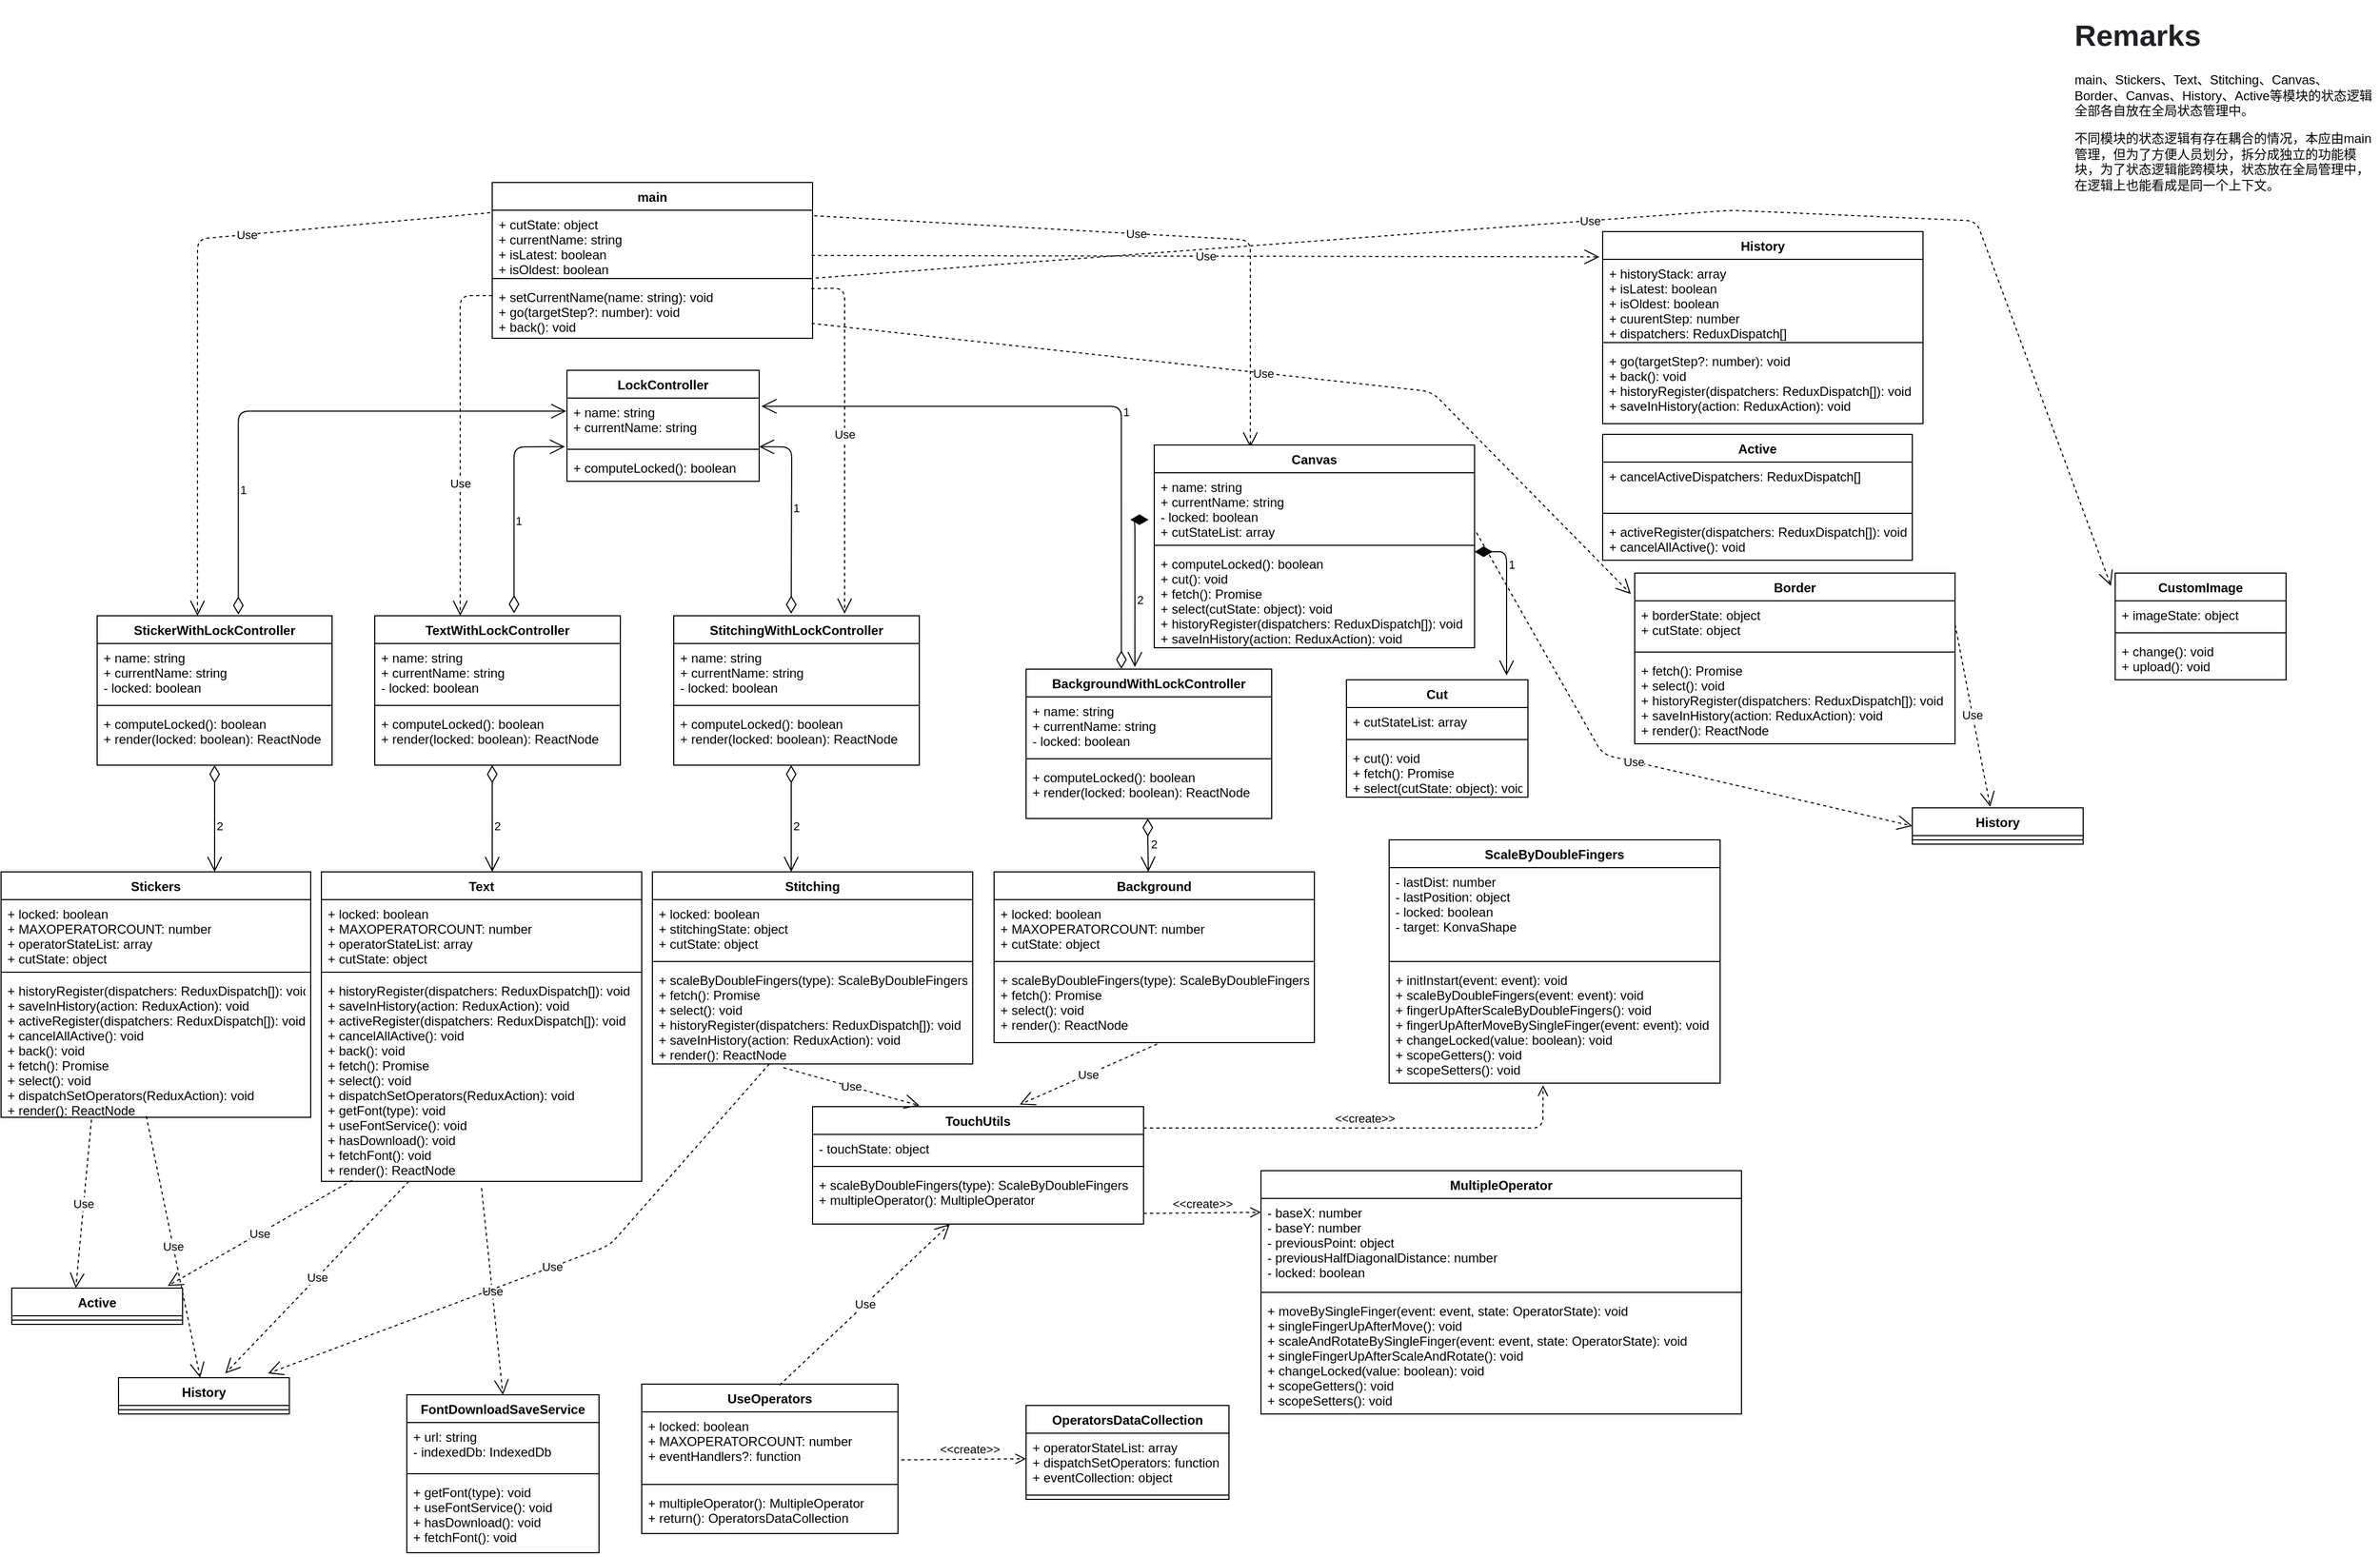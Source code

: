 <mxfile version="14.1.9" type="github">
  <diagram id="Kc0hXbTr7_shb67GCq1H" name="Page-1">
    <mxGraphModel dx="1351" dy="2440" grid="1" gridSize="10" guides="1" tooltips="1" connect="1" arrows="1" fold="1" page="1" pageScale="1" pageWidth="2336" pageHeight="1654" math="0" shadow="0">
      <root>
        <mxCell id="0" />
        <mxCell id="1" parent="0" />
        <mxCell id="XJynNoSZ5Bt4vOOcnk1o-1" value="main" style="swimlane;fontStyle=1;align=center;verticalAlign=top;childLayout=stackLayout;horizontal=1;startSize=26;horizontalStack=0;resizeParent=1;resizeParentMax=0;resizeLast=0;collapsible=1;marginBottom=0;" parent="1" vertex="1">
          <mxGeometry x="533" y="-1469" width="300" height="146" as="geometry" />
        </mxCell>
        <mxCell id="XJynNoSZ5Bt4vOOcnk1o-2" value="+ cutState: object&#xa;+ currentName: string&#xa;+ isLatest: boolean&#xa;+ isOldest: boolean" style="text;strokeColor=none;fillColor=none;align=left;verticalAlign=top;spacingLeft=4;spacingRight=4;overflow=hidden;rotatable=0;points=[[0,0.5],[1,0.5]];portConstraint=eastwest;" parent="XJynNoSZ5Bt4vOOcnk1o-1" vertex="1">
          <mxGeometry y="26" width="300" height="60" as="geometry" />
        </mxCell>
        <mxCell id="XJynNoSZ5Bt4vOOcnk1o-3" value="" style="line;strokeWidth=1;fillColor=none;align=left;verticalAlign=middle;spacingTop=-1;spacingLeft=3;spacingRight=3;rotatable=0;labelPosition=right;points=[];portConstraint=eastwest;" parent="XJynNoSZ5Bt4vOOcnk1o-1" vertex="1">
          <mxGeometry y="86" width="300" height="8" as="geometry" />
        </mxCell>
        <mxCell id="XJynNoSZ5Bt4vOOcnk1o-4" value="+ setCurrentName(name: string): void&#xa;+ go(targetStep?: number): void&#xa;+ back(): void" style="text;strokeColor=none;fillColor=none;align=left;verticalAlign=top;spacingLeft=4;spacingRight=4;overflow=hidden;rotatable=0;points=[[0,0.5],[1,0.5]];portConstraint=eastwest;" parent="XJynNoSZ5Bt4vOOcnk1o-1" vertex="1">
          <mxGeometry y="94" width="300" height="52" as="geometry" />
        </mxCell>
        <mxCell id="XJynNoSZ5Bt4vOOcnk1o-5" value="Use" style="endArrow=open;endSize=12;dashed=1;html=1;exitX=-0.006;exitY=0.038;exitDx=0;exitDy=0;exitPerimeter=0;entryX=0.427;entryY=0;entryDx=0;entryDy=0;entryPerimeter=0;" parent="1" source="XJynNoSZ5Bt4vOOcnk1o-2" target="XJynNoSZ5Bt4vOOcnk1o-6" edge="1">
          <mxGeometry x="-0.27" width="160" relative="1" as="geometry">
            <mxPoint x="623" y="-1027" as="sourcePoint" />
            <mxPoint x="283" y="-1065" as="targetPoint" />
            <Array as="points">
              <mxPoint x="257" y="-1416" />
            </Array>
            <mxPoint as="offset" />
          </mxGeometry>
        </mxCell>
        <mxCell id="XJynNoSZ5Bt4vOOcnk1o-6" value="StickerWithLockController" style="swimlane;fontStyle=1;align=center;verticalAlign=top;childLayout=stackLayout;horizontal=1;startSize=26;horizontalStack=0;resizeParent=1;resizeParentMax=0;resizeLast=0;collapsible=1;marginBottom=0;" parent="1" vertex="1">
          <mxGeometry x="163" y="-1063" width="220" height="140" as="geometry" />
        </mxCell>
        <mxCell id="XJynNoSZ5Bt4vOOcnk1o-7" value="+ name: string&#xa;+ currentName: string&#xa;- locked: boolean" style="text;strokeColor=none;fillColor=none;align=left;verticalAlign=top;spacingLeft=4;spacingRight=4;overflow=hidden;rotatable=0;points=[[0,0.5],[1,0.5]];portConstraint=eastwest;" parent="XJynNoSZ5Bt4vOOcnk1o-6" vertex="1">
          <mxGeometry y="26" width="220" height="54" as="geometry" />
        </mxCell>
        <mxCell id="XJynNoSZ5Bt4vOOcnk1o-8" value="" style="line;strokeWidth=1;fillColor=none;align=left;verticalAlign=middle;spacingTop=-1;spacingLeft=3;spacingRight=3;rotatable=0;labelPosition=right;points=[];portConstraint=eastwest;" parent="XJynNoSZ5Bt4vOOcnk1o-6" vertex="1">
          <mxGeometry y="80" width="220" height="8" as="geometry" />
        </mxCell>
        <mxCell id="XJynNoSZ5Bt4vOOcnk1o-9" value="+ computeLocked(): boolean&#xa;+ render(locked: boolean): ReactNode" style="text;strokeColor=none;fillColor=none;align=left;verticalAlign=top;spacingLeft=4;spacingRight=4;overflow=hidden;rotatable=0;points=[[0,0.5],[1,0.5]];portConstraint=eastwest;" parent="XJynNoSZ5Bt4vOOcnk1o-6" vertex="1">
          <mxGeometry y="88" width="220" height="52" as="geometry" />
        </mxCell>
        <mxCell id="XJynNoSZ5Bt4vOOcnk1o-10" value="LockController" style="swimlane;fontStyle=1;align=center;verticalAlign=top;childLayout=stackLayout;horizontal=1;startSize=26;horizontalStack=0;resizeParent=1;resizeParentMax=0;resizeLast=0;collapsible=1;marginBottom=0;" parent="1" vertex="1">
          <mxGeometry x="603" y="-1293" width="180" height="104" as="geometry" />
        </mxCell>
        <mxCell id="XJynNoSZ5Bt4vOOcnk1o-11" value="+ name: string&#xa;+ currentName: string" style="text;strokeColor=none;fillColor=none;align=left;verticalAlign=top;spacingLeft=4;spacingRight=4;overflow=hidden;rotatable=0;points=[[0,0.5],[1,0.5]];portConstraint=eastwest;" parent="XJynNoSZ5Bt4vOOcnk1o-10" vertex="1">
          <mxGeometry y="26" width="180" height="44" as="geometry" />
        </mxCell>
        <mxCell id="XJynNoSZ5Bt4vOOcnk1o-12" value="" style="line;strokeWidth=1;fillColor=none;align=left;verticalAlign=middle;spacingTop=-1;spacingLeft=3;spacingRight=3;rotatable=0;labelPosition=right;points=[];portConstraint=eastwest;" parent="XJynNoSZ5Bt4vOOcnk1o-10" vertex="1">
          <mxGeometry y="70" width="180" height="8" as="geometry" />
        </mxCell>
        <mxCell id="XJynNoSZ5Bt4vOOcnk1o-13" value="+ computeLocked(): boolean" style="text;strokeColor=none;fillColor=none;align=left;verticalAlign=top;spacingLeft=4;spacingRight=4;overflow=hidden;rotatable=0;points=[[0,0.5],[1,0.5]];portConstraint=eastwest;" parent="XJynNoSZ5Bt4vOOcnk1o-10" vertex="1">
          <mxGeometry y="78" width="180" height="26" as="geometry" />
        </mxCell>
        <mxCell id="XJynNoSZ5Bt4vOOcnk1o-14" value="TextWithLockController" style="swimlane;fontStyle=1;align=center;verticalAlign=top;childLayout=stackLayout;horizontal=1;startSize=26;horizontalStack=0;resizeParent=1;resizeParentMax=0;resizeLast=0;collapsible=1;marginBottom=0;" parent="1" vertex="1">
          <mxGeometry x="423" y="-1063" width="230" height="140" as="geometry" />
        </mxCell>
        <mxCell id="XJynNoSZ5Bt4vOOcnk1o-15" value="+ name: string&#xa;+ currentName: string&#xa;- locked: boolean" style="text;strokeColor=none;fillColor=none;align=left;verticalAlign=top;spacingLeft=4;spacingRight=4;overflow=hidden;rotatable=0;points=[[0,0.5],[1,0.5]];portConstraint=eastwest;" parent="XJynNoSZ5Bt4vOOcnk1o-14" vertex="1">
          <mxGeometry y="26" width="230" height="54" as="geometry" />
        </mxCell>
        <mxCell id="XJynNoSZ5Bt4vOOcnk1o-16" value="" style="line;strokeWidth=1;fillColor=none;align=left;verticalAlign=middle;spacingTop=-1;spacingLeft=3;spacingRight=3;rotatable=0;labelPosition=right;points=[];portConstraint=eastwest;" parent="XJynNoSZ5Bt4vOOcnk1o-14" vertex="1">
          <mxGeometry y="80" width="230" height="8" as="geometry" />
        </mxCell>
        <mxCell id="XJynNoSZ5Bt4vOOcnk1o-17" value="+ computeLocked(): boolean&#xa;+ render(locked: boolean): ReactNode" style="text;strokeColor=none;fillColor=none;align=left;verticalAlign=top;spacingLeft=4;spacingRight=4;overflow=hidden;rotatable=0;points=[[0,0.5],[1,0.5]];portConstraint=eastwest;" parent="XJynNoSZ5Bt4vOOcnk1o-14" vertex="1">
          <mxGeometry y="88" width="230" height="52" as="geometry" />
        </mxCell>
        <mxCell id="XJynNoSZ5Bt4vOOcnk1o-18" value="Use" style="endArrow=open;endSize=12;dashed=1;html=1;entryX=0.348;entryY=0;entryDx=0;entryDy=0;entryPerimeter=0;" parent="1" target="XJynNoSZ5Bt4vOOcnk1o-14" edge="1">
          <mxGeometry x="0.249" width="160" relative="1" as="geometry">
            <mxPoint x="533" y="-1363" as="sourcePoint" />
            <mxPoint x="703" y="-1173" as="targetPoint" />
            <Array as="points">
              <mxPoint x="503" y="-1363" />
            </Array>
            <mxPoint as="offset" />
          </mxGeometry>
        </mxCell>
        <mxCell id="XJynNoSZ5Bt4vOOcnk1o-19" value="StitchingWithLockController" style="swimlane;fontStyle=1;align=center;verticalAlign=top;childLayout=stackLayout;horizontal=1;startSize=26;horizontalStack=0;resizeParent=1;resizeParentMax=0;resizeLast=0;collapsible=1;marginBottom=0;" parent="1" vertex="1">
          <mxGeometry x="703" y="-1063" width="230" height="140" as="geometry" />
        </mxCell>
        <mxCell id="XJynNoSZ5Bt4vOOcnk1o-20" value="+ name: string&#xa;+ currentName: string&#xa;- locked: boolean" style="text;strokeColor=none;fillColor=none;align=left;verticalAlign=top;spacingLeft=4;spacingRight=4;overflow=hidden;rotatable=0;points=[[0,0.5],[1,0.5]];portConstraint=eastwest;" parent="XJynNoSZ5Bt4vOOcnk1o-19" vertex="1">
          <mxGeometry y="26" width="230" height="54" as="geometry" />
        </mxCell>
        <mxCell id="XJynNoSZ5Bt4vOOcnk1o-21" value="" style="line;strokeWidth=1;fillColor=none;align=left;verticalAlign=middle;spacingTop=-1;spacingLeft=3;spacingRight=3;rotatable=0;labelPosition=right;points=[];portConstraint=eastwest;" parent="XJynNoSZ5Bt4vOOcnk1o-19" vertex="1">
          <mxGeometry y="80" width="230" height="8" as="geometry" />
        </mxCell>
        <mxCell id="XJynNoSZ5Bt4vOOcnk1o-22" value="+ computeLocked(): boolean&#xa;+ render(locked: boolean): ReactNode" style="text;strokeColor=none;fillColor=none;align=left;verticalAlign=top;spacingLeft=4;spacingRight=4;overflow=hidden;rotatable=0;points=[[0,0.5],[1,0.5]];portConstraint=eastwest;" parent="XJynNoSZ5Bt4vOOcnk1o-19" vertex="1">
          <mxGeometry y="88" width="230" height="52" as="geometry" />
        </mxCell>
        <mxCell id="XJynNoSZ5Bt4vOOcnk1o-23" value="BackgroundWithLockController" style="swimlane;fontStyle=1;align=center;verticalAlign=top;childLayout=stackLayout;horizontal=1;startSize=26;horizontalStack=0;resizeParent=1;resizeParentMax=0;resizeLast=0;collapsible=1;marginBottom=0;" parent="1" vertex="1">
          <mxGeometry x="1033" y="-1013" width="230" height="140" as="geometry" />
        </mxCell>
        <mxCell id="XJynNoSZ5Bt4vOOcnk1o-24" value="+ name: string&#xa;+ currentName: string&#xa;- locked: boolean" style="text;strokeColor=none;fillColor=none;align=left;verticalAlign=top;spacingLeft=4;spacingRight=4;overflow=hidden;rotatable=0;points=[[0,0.5],[1,0.5]];portConstraint=eastwest;" parent="XJynNoSZ5Bt4vOOcnk1o-23" vertex="1">
          <mxGeometry y="26" width="230" height="54" as="geometry" />
        </mxCell>
        <mxCell id="XJynNoSZ5Bt4vOOcnk1o-25" value="" style="line;strokeWidth=1;fillColor=none;align=left;verticalAlign=middle;spacingTop=-1;spacingLeft=3;spacingRight=3;rotatable=0;labelPosition=right;points=[];portConstraint=eastwest;" parent="XJynNoSZ5Bt4vOOcnk1o-23" vertex="1">
          <mxGeometry y="80" width="230" height="8" as="geometry" />
        </mxCell>
        <mxCell id="XJynNoSZ5Bt4vOOcnk1o-26" value="+ computeLocked(): boolean&#xa;+ render(locked: boolean): ReactNode" style="text;strokeColor=none;fillColor=none;align=left;verticalAlign=top;spacingLeft=4;spacingRight=4;overflow=hidden;rotatable=0;points=[[0,0.5],[1,0.5]];portConstraint=eastwest;" parent="XJynNoSZ5Bt4vOOcnk1o-23" vertex="1">
          <mxGeometry y="88" width="230" height="52" as="geometry" />
        </mxCell>
        <mxCell id="XJynNoSZ5Bt4vOOcnk1o-27" value="Use" style="endArrow=open;endSize=12;dashed=1;html=1;exitX=0.996;exitY=0.105;exitDx=0;exitDy=0;exitPerimeter=0;" parent="1" source="XJynNoSZ5Bt4vOOcnk1o-4" edge="1">
          <mxGeometry width="160" relative="1" as="geometry">
            <mxPoint x="753" y="-1123" as="sourcePoint" />
            <mxPoint x="863" y="-1065" as="targetPoint" />
            <Array as="points">
              <mxPoint x="863" y="-1370" />
            </Array>
          </mxGeometry>
        </mxCell>
        <mxCell id="XJynNoSZ5Bt4vOOcnk1o-28" value="Use" style="endArrow=open;endSize=12;dashed=1;html=1;entryX=0.3;entryY=0.012;entryDx=0;entryDy=0;exitX=1.005;exitY=0.086;exitDx=0;exitDy=0;exitPerimeter=0;entryPerimeter=0;" parent="1" source="XJynNoSZ5Bt4vOOcnk1o-2" target="_DWbDDvkLuhioSHHErPw-2" edge="1">
          <mxGeometry width="160" relative="1" as="geometry">
            <mxPoint x="833" y="-1173" as="sourcePoint" />
            <mxPoint x="993" y="-1173" as="targetPoint" />
            <Array as="points">
              <mxPoint x="1243" y="-1415" />
            </Array>
          </mxGeometry>
        </mxCell>
        <mxCell id="XJynNoSZ5Bt4vOOcnk1o-29" value="Stickers" style="swimlane;fontStyle=1;align=center;verticalAlign=top;childLayout=stackLayout;horizontal=1;startSize=26;horizontalStack=0;resizeParent=1;resizeParentMax=0;resizeLast=0;collapsible=1;marginBottom=0;" parent="1" vertex="1">
          <mxGeometry x="73" y="-823" width="290" height="230" as="geometry" />
        </mxCell>
        <mxCell id="XJynNoSZ5Bt4vOOcnk1o-30" value="+ locked: boolean&#xa;+ MAXOPERATORCOUNT: number&#xa;+ operatorStateList: array&#xa;+ cutState: object" style="text;strokeColor=none;fillColor=none;align=left;verticalAlign=top;spacingLeft=4;spacingRight=4;overflow=hidden;rotatable=0;points=[[0,0.5],[1,0.5]];portConstraint=eastwest;" parent="XJynNoSZ5Bt4vOOcnk1o-29" vertex="1">
          <mxGeometry y="26" width="290" height="64" as="geometry" />
        </mxCell>
        <mxCell id="XJynNoSZ5Bt4vOOcnk1o-31" value="" style="line;strokeWidth=1;fillColor=none;align=left;verticalAlign=middle;spacingTop=-1;spacingLeft=3;spacingRight=3;rotatable=0;labelPosition=right;points=[];portConstraint=eastwest;" parent="XJynNoSZ5Bt4vOOcnk1o-29" vertex="1">
          <mxGeometry y="90" width="290" height="8" as="geometry" />
        </mxCell>
        <mxCell id="XJynNoSZ5Bt4vOOcnk1o-32" value="+ historyRegister(dispatchers: ReduxDispatch[]): void&#xa;+ saveInHistory(action: ReduxAction): void&#xa;+ activeRegister(dispatchers: ReduxDispatch[]): void&#xa;+ cancelAllActive(): void&#xa;+ back(): void&#xa;+ fetch(): Promise&#xa;+ select(): void&#xa;+ dispatchSetOperators(ReduxAction): void&#xa;+ render(): ReactNode" style="text;strokeColor=none;fillColor=none;align=left;verticalAlign=top;spacingLeft=4;spacingRight=4;overflow=hidden;rotatable=0;points=[[0,0.5],[1,0.5]];portConstraint=eastwest;" parent="XJynNoSZ5Bt4vOOcnk1o-29" vertex="1">
          <mxGeometry y="98" width="290" height="132" as="geometry" />
        </mxCell>
        <mxCell id="XJynNoSZ5Bt4vOOcnk1o-33" value="Text" style="swimlane;fontStyle=1;align=center;verticalAlign=top;childLayout=stackLayout;horizontal=1;startSize=26;horizontalStack=0;resizeParent=1;resizeParentMax=0;resizeLast=0;collapsible=1;marginBottom=0;" parent="1" vertex="1">
          <mxGeometry x="373" y="-823" width="300" height="290" as="geometry" />
        </mxCell>
        <mxCell id="XJynNoSZ5Bt4vOOcnk1o-34" value="+ locked: boolean&#xa;+ MAXOPERATORCOUNT: number&#xa;+ operatorStateList: array&#xa;+ cutState: object" style="text;strokeColor=none;fillColor=none;align=left;verticalAlign=top;spacingLeft=4;spacingRight=4;overflow=hidden;rotatable=0;points=[[0,0.5],[1,0.5]];portConstraint=eastwest;" parent="XJynNoSZ5Bt4vOOcnk1o-33" vertex="1">
          <mxGeometry y="26" width="300" height="64" as="geometry" />
        </mxCell>
        <mxCell id="XJynNoSZ5Bt4vOOcnk1o-35" value="" style="line;strokeWidth=1;fillColor=none;align=left;verticalAlign=middle;spacingTop=-1;spacingLeft=3;spacingRight=3;rotatable=0;labelPosition=right;points=[];portConstraint=eastwest;" parent="XJynNoSZ5Bt4vOOcnk1o-33" vertex="1">
          <mxGeometry y="90" width="300" height="8" as="geometry" />
        </mxCell>
        <mxCell id="XJynNoSZ5Bt4vOOcnk1o-36" value="+ historyRegister(dispatchers: ReduxDispatch[]): void&#xa;+ saveInHistory(action: ReduxAction): void&#xa;+ activeRegister(dispatchers: ReduxDispatch[]): void&#xa;+ cancelAllActive(): void&#xa;+ back(): void&#xa;+ fetch(): Promise&#xa;+ select(): void&#xa;+ dispatchSetOperators(ReduxAction): void&#xa;+ getFont(type): void&#xa;+ useFontService(): void&#xa;+ hasDownload(): void&#xa;+ fetchFont(): void&#xa;+ render(): ReactNode" style="text;strokeColor=none;fillColor=none;align=left;verticalAlign=top;spacingLeft=4;spacingRight=4;overflow=hidden;rotatable=0;points=[[0,0.5],[1,0.5]];portConstraint=eastwest;" parent="XJynNoSZ5Bt4vOOcnk1o-33" vertex="1">
          <mxGeometry y="98" width="300" height="192" as="geometry" />
        </mxCell>
        <mxCell id="XJynNoSZ5Bt4vOOcnk1o-37" value="Stitching" style="swimlane;fontStyle=1;align=center;verticalAlign=top;childLayout=stackLayout;horizontal=1;startSize=26;horizontalStack=0;resizeParent=1;resizeParentMax=0;resizeLast=0;collapsible=1;marginBottom=0;" parent="1" vertex="1">
          <mxGeometry x="683" y="-823" width="300" height="180" as="geometry" />
        </mxCell>
        <mxCell id="XJynNoSZ5Bt4vOOcnk1o-38" value="+ locked: boolean&#xa;+ stitchingState: object &#xa;+ cutState: object" style="text;strokeColor=none;fillColor=none;align=left;verticalAlign=top;spacingLeft=4;spacingRight=4;overflow=hidden;rotatable=0;points=[[0,0.5],[1,0.5]];portConstraint=eastwest;" parent="XJynNoSZ5Bt4vOOcnk1o-37" vertex="1">
          <mxGeometry y="26" width="300" height="54" as="geometry" />
        </mxCell>
        <mxCell id="XJynNoSZ5Bt4vOOcnk1o-39" value="" style="line;strokeWidth=1;fillColor=none;align=left;verticalAlign=middle;spacingTop=-1;spacingLeft=3;spacingRight=3;rotatable=0;labelPosition=right;points=[];portConstraint=eastwest;" parent="XJynNoSZ5Bt4vOOcnk1o-37" vertex="1">
          <mxGeometry y="80" width="300" height="8" as="geometry" />
        </mxCell>
        <mxCell id="XJynNoSZ5Bt4vOOcnk1o-40" value="+ scaleByDoubleFingers(type): ScaleByDoubleFingers&#xa;+ fetch(): Promise&#xa;+ select(): void&#xa;+ historyRegister(dispatchers: ReduxDispatch[]): void&#xa;+ saveInHistory(action: ReduxAction): void&#xa;+ render(): ReactNode" style="text;strokeColor=none;fillColor=none;align=left;verticalAlign=top;spacingLeft=4;spacingRight=4;overflow=hidden;rotatable=0;points=[[0,0.5],[1,0.5]];portConstraint=eastwest;" parent="XJynNoSZ5Bt4vOOcnk1o-37" vertex="1">
          <mxGeometry y="88" width="300" height="92" as="geometry" />
        </mxCell>
        <mxCell id="XJynNoSZ5Bt4vOOcnk1o-41" value="Background" style="swimlane;fontStyle=1;align=center;verticalAlign=top;childLayout=stackLayout;horizontal=1;startSize=26;horizontalStack=0;resizeParent=1;resizeParentMax=0;resizeLast=0;collapsible=1;marginBottom=0;" parent="1" vertex="1">
          <mxGeometry x="1003" y="-823" width="300" height="160" as="geometry" />
        </mxCell>
        <mxCell id="XJynNoSZ5Bt4vOOcnk1o-42" value="+ locked: boolean&#xa;+ MAXOPERATORCOUNT: number&#xa;+ cutState: object" style="text;strokeColor=none;fillColor=none;align=left;verticalAlign=top;spacingLeft=4;spacingRight=4;overflow=hidden;rotatable=0;points=[[0,0.5],[1,0.5]];portConstraint=eastwest;" parent="XJynNoSZ5Bt4vOOcnk1o-41" vertex="1">
          <mxGeometry y="26" width="300" height="54" as="geometry" />
        </mxCell>
        <mxCell id="XJynNoSZ5Bt4vOOcnk1o-43" value="" style="line;strokeWidth=1;fillColor=none;align=left;verticalAlign=middle;spacingTop=-1;spacingLeft=3;spacingRight=3;rotatable=0;labelPosition=right;points=[];portConstraint=eastwest;" parent="XJynNoSZ5Bt4vOOcnk1o-41" vertex="1">
          <mxGeometry y="80" width="300" height="8" as="geometry" />
        </mxCell>
        <mxCell id="XJynNoSZ5Bt4vOOcnk1o-44" value="+ scaleByDoubleFingers(type): ScaleByDoubleFingers&#xa;+ fetch(): Promise&#xa;+ select(): void&#xa;+ render(): ReactNode" style="text;strokeColor=none;fillColor=none;align=left;verticalAlign=top;spacingLeft=4;spacingRight=4;overflow=hidden;rotatable=0;points=[[0,0.5],[1,0.5]];portConstraint=eastwest;" parent="XJynNoSZ5Bt4vOOcnk1o-41" vertex="1">
          <mxGeometry y="88" width="300" height="72" as="geometry" />
        </mxCell>
        <mxCell id="XJynNoSZ5Bt4vOOcnk1o-45" value="UseOperators" style="swimlane;fontStyle=1;align=center;verticalAlign=top;childLayout=stackLayout;horizontal=1;startSize=26;horizontalStack=0;resizeParent=1;resizeParentMax=0;resizeLast=0;collapsible=1;marginBottom=0;fontColor=#000000;html=0;" parent="1" vertex="1">
          <mxGeometry x="673" y="-343" width="240" height="140" as="geometry" />
        </mxCell>
        <mxCell id="XJynNoSZ5Bt4vOOcnk1o-46" value="+ locked: boolean&#xa;+ MAXOPERATORCOUNT: number&#xa;+ eventHandlers?: function" style="text;strokeColor=none;fillColor=none;align=left;verticalAlign=top;spacingLeft=4;spacingRight=4;overflow=hidden;rotatable=0;points=[[0,0.5],[1,0.5]];portConstraint=eastwest;" parent="XJynNoSZ5Bt4vOOcnk1o-45" vertex="1">
          <mxGeometry y="26" width="240" height="64" as="geometry" />
        </mxCell>
        <mxCell id="XJynNoSZ5Bt4vOOcnk1o-47" value="" style="line;strokeWidth=1;fillColor=none;align=left;verticalAlign=middle;spacingTop=-1;spacingLeft=3;spacingRight=3;rotatable=0;labelPosition=right;points=[];portConstraint=eastwest;" parent="XJynNoSZ5Bt4vOOcnk1o-45" vertex="1">
          <mxGeometry y="90" width="240" height="8" as="geometry" />
        </mxCell>
        <mxCell id="XJynNoSZ5Bt4vOOcnk1o-48" value="+ multipleOperator(): MultipleOperator&#xa;+ return(): OperatorsDataCollection" style="text;strokeColor=none;fillColor=none;align=left;verticalAlign=top;spacingLeft=4;spacingRight=4;overflow=hidden;rotatable=0;points=[[0,0.5],[1,0.5]];portConstraint=eastwest;" parent="XJynNoSZ5Bt4vOOcnk1o-45" vertex="1">
          <mxGeometry y="98" width="240" height="42" as="geometry" />
        </mxCell>
        <mxCell id="XJynNoSZ5Bt4vOOcnk1o-49" value="1" style="endArrow=open;html=1;endSize=12;startArrow=diamondThin;startSize=14;startFill=0;edgeStyle=orthogonalEdgeStyle;align=left;verticalAlign=bottom;fontColor=#000000;entryX=-0.004;entryY=0.279;entryDx=0;entryDy=0;entryPerimeter=0;exitX=0.601;exitY=-0.008;exitDx=0;exitDy=0;exitPerimeter=0;" parent="1" source="XJynNoSZ5Bt4vOOcnk1o-6" target="XJynNoSZ5Bt4vOOcnk1o-11" edge="1">
          <mxGeometry x="-0.566" relative="1" as="geometry">
            <mxPoint x="323" y="-1073" as="sourcePoint" />
            <mxPoint x="723" y="-1013" as="targetPoint" />
            <Array as="points">
              <mxPoint x="295" y="-1255" />
            </Array>
            <mxPoint as="offset" />
          </mxGeometry>
        </mxCell>
        <mxCell id="XJynNoSZ5Bt4vOOcnk1o-50" value="2" style="endArrow=open;html=1;endSize=12;startArrow=diamondThin;startSize=14;startFill=0;edgeStyle=orthogonalEdgeStyle;align=left;verticalAlign=bottom;fontColor=#000000;exitX=0.5;exitY=1;exitDx=0;exitDy=0;exitPerimeter=0;" parent="1" source="XJynNoSZ5Bt4vOOcnk1o-9" edge="1">
          <mxGeometry x="0.322" relative="1" as="geometry">
            <mxPoint x="273" y="-913" as="sourcePoint" />
            <mxPoint x="273" y="-823" as="targetPoint" />
            <Array as="points" />
            <mxPoint as="offset" />
          </mxGeometry>
        </mxCell>
        <mxCell id="XJynNoSZ5Bt4vOOcnk1o-51" value="2" style="endArrow=open;html=1;endSize=12;startArrow=diamondThin;startSize=14;startFill=0;edgeStyle=orthogonalEdgeStyle;align=left;verticalAlign=bottom;fontColor=#000000;exitX=0.5;exitY=1;exitDx=0;exitDy=0;exitPerimeter=0;" parent="1" edge="1">
          <mxGeometry x="0.322" relative="1" as="geometry">
            <mxPoint x="533" y="-923" as="sourcePoint" />
            <mxPoint x="533.0" y="-823" as="targetPoint" />
            <Array as="points" />
            <mxPoint as="offset" />
          </mxGeometry>
        </mxCell>
        <mxCell id="XJynNoSZ5Bt4vOOcnk1o-52" value="2" style="endArrow=open;html=1;endSize=12;startArrow=diamondThin;startSize=14;startFill=0;edgeStyle=orthogonalEdgeStyle;align=left;verticalAlign=bottom;fontColor=#000000;exitX=0.5;exitY=1;exitDx=0;exitDy=0;exitPerimeter=0;" parent="1" edge="1">
          <mxGeometry x="0.322" relative="1" as="geometry">
            <mxPoint x="813" y="-923" as="sourcePoint" />
            <mxPoint x="813.0" y="-823" as="targetPoint" />
            <Array as="points" />
            <mxPoint as="offset" />
          </mxGeometry>
        </mxCell>
        <mxCell id="XJynNoSZ5Bt4vOOcnk1o-53" value="2" style="endArrow=open;html=1;endSize=12;startArrow=diamondThin;startSize=14;startFill=0;edgeStyle=orthogonalEdgeStyle;align=left;verticalAlign=bottom;fontColor=#000000;" parent="1" edge="1">
          <mxGeometry x="0.322" relative="1" as="geometry">
            <mxPoint x="1147" y="-873" as="sourcePoint" />
            <mxPoint x="1147.5" y="-823" as="targetPoint" />
            <Array as="points">
              <mxPoint x="1147" y="-853" />
              <mxPoint x="1147" y="-853" />
            </Array>
            <mxPoint as="offset" />
          </mxGeometry>
        </mxCell>
        <mxCell id="XJynNoSZ5Bt4vOOcnk1o-54" value="1" style="endArrow=open;html=1;endSize=12;startArrow=diamondThin;startSize=14;startFill=0;edgeStyle=orthogonalEdgeStyle;align=left;verticalAlign=bottom;fontColor=#000000;entryX=-0.011;entryY=1.038;entryDx=0;entryDy=0;entryPerimeter=0;exitX=0.567;exitY=-0.017;exitDx=0;exitDy=0;exitPerimeter=0;" parent="1" source="XJynNoSZ5Bt4vOOcnk1o-14" target="XJynNoSZ5Bt4vOOcnk1o-11" edge="1">
          <mxGeometry x="-0.237" relative="1" as="geometry">
            <mxPoint x="443" y="-1143" as="sourcePoint" />
            <mxPoint x="603" y="-1143" as="targetPoint" />
            <mxPoint as="offset" />
          </mxGeometry>
        </mxCell>
        <mxCell id="XJynNoSZ5Bt4vOOcnk1o-55" value="1" style="endArrow=open;html=1;endSize=12;startArrow=diamondThin;startSize=14;startFill=0;edgeStyle=orthogonalEdgeStyle;align=left;verticalAlign=bottom;fontColor=#000000;entryX=1;entryY=1.038;entryDx=0;entryDy=0;entryPerimeter=0;" parent="1" target="XJynNoSZ5Bt4vOOcnk1o-11" edge="1">
          <mxGeometry x="-0.039" relative="1" as="geometry">
            <mxPoint x="813" y="-1065" as="sourcePoint" />
            <mxPoint x="793" y="-1213" as="targetPoint" />
            <mxPoint as="offset" />
          </mxGeometry>
        </mxCell>
        <mxCell id="XJynNoSZ5Bt4vOOcnk1o-56" value="1" style="endArrow=open;html=1;endSize=12;startArrow=diamondThin;startSize=14;startFill=0;edgeStyle=orthogonalEdgeStyle;align=left;verticalAlign=bottom;fontColor=#000000;exitX=0.388;exitY=-0.003;exitDx=0;exitDy=0;exitPerimeter=0;entryX=1.012;entryY=0.176;entryDx=0;entryDy=0;entryPerimeter=0;" parent="1" source="XJynNoSZ5Bt4vOOcnk1o-23" target="XJynNoSZ5Bt4vOOcnk1o-11" edge="1">
          <mxGeometry x="-0.205" relative="1" as="geometry">
            <mxPoint x="813" y="-1163" as="sourcePoint" />
            <mxPoint x="973" y="-1163" as="targetPoint" />
            <mxPoint as="offset" />
          </mxGeometry>
        </mxCell>
        <mxCell id="XJynNoSZ5Bt4vOOcnk1o-57" value="&amp;lt;&amp;lt;create&amp;gt;&amp;gt;" style="html=1;verticalAlign=bottom;endArrow=open;dashed=1;endSize=8;fontColor=#000000;exitX=1.013;exitY=0.703;exitDx=0;exitDy=0;exitPerimeter=0;" parent="1" source="XJynNoSZ5Bt4vOOcnk1o-46" edge="1">
          <mxGeometry x="0.091" relative="1" as="geometry">
            <mxPoint x="923" y="-273.5" as="sourcePoint" />
            <mxPoint x="1033" y="-273" as="targetPoint" />
            <mxPoint as="offset" />
          </mxGeometry>
        </mxCell>
        <mxCell id="XJynNoSZ5Bt4vOOcnk1o-58" value="OperatorsDataCollection" style="swimlane;fontStyle=1;align=center;verticalAlign=top;childLayout=stackLayout;horizontal=1;startSize=26;horizontalStack=0;resizeParent=1;resizeParentMax=0;resizeLast=0;collapsible=1;marginBottom=0;fontColor=#000000;html=0;" parent="1" vertex="1">
          <mxGeometry x="1033" y="-323" width="190" height="88" as="geometry" />
        </mxCell>
        <mxCell id="XJynNoSZ5Bt4vOOcnk1o-59" value="+ operatorStateList: array&#xa;+ dispatchSetOperators: function&#xa;+ eventCollection: object" style="text;strokeColor=none;fillColor=none;align=left;verticalAlign=top;spacingLeft=4;spacingRight=4;overflow=hidden;rotatable=0;points=[[0,0.5],[1,0.5]];portConstraint=eastwest;" parent="XJynNoSZ5Bt4vOOcnk1o-58" vertex="1">
          <mxGeometry y="26" width="190" height="54" as="geometry" />
        </mxCell>
        <mxCell id="XJynNoSZ5Bt4vOOcnk1o-60" value="" style="line;strokeWidth=1;fillColor=none;align=left;verticalAlign=middle;spacingTop=-1;spacingLeft=3;spacingRight=3;rotatable=0;labelPosition=right;points=[];portConstraint=eastwest;" parent="XJynNoSZ5Bt4vOOcnk1o-58" vertex="1">
          <mxGeometry y="80" width="190" height="8" as="geometry" />
        </mxCell>
        <mxCell id="XJynNoSZ5Bt4vOOcnk1o-63" value="TouchUtils" style="swimlane;fontStyle=1;align=center;verticalAlign=top;childLayout=stackLayout;horizontal=1;startSize=26;horizontalStack=0;resizeParent=1;resizeParentMax=0;resizeLast=0;collapsible=1;marginBottom=0;fontColor=#000000;html=0;" parent="1" vertex="1">
          <mxGeometry x="833" y="-603" width="310" height="110" as="geometry" />
        </mxCell>
        <mxCell id="XJynNoSZ5Bt4vOOcnk1o-64" value="- touchState: object" style="text;strokeColor=none;fillColor=none;align=left;verticalAlign=top;spacingLeft=4;spacingRight=4;overflow=hidden;rotatable=0;points=[[0,0.5],[1,0.5]];portConstraint=eastwest;" parent="XJynNoSZ5Bt4vOOcnk1o-63" vertex="1">
          <mxGeometry y="26" width="310" height="26" as="geometry" />
        </mxCell>
        <mxCell id="XJynNoSZ5Bt4vOOcnk1o-65" value="" style="line;strokeWidth=1;fillColor=none;align=left;verticalAlign=middle;spacingTop=-1;spacingLeft=3;spacingRight=3;rotatable=0;labelPosition=right;points=[];portConstraint=eastwest;" parent="XJynNoSZ5Bt4vOOcnk1o-63" vertex="1">
          <mxGeometry y="52" width="310" height="8" as="geometry" />
        </mxCell>
        <mxCell id="XJynNoSZ5Bt4vOOcnk1o-66" value="+ scaleByDoubleFingers(type): ScaleByDoubleFingers&#xa;+ multipleOperator(): MultipleOperator" style="text;strokeColor=none;fillColor=none;align=left;verticalAlign=top;spacingLeft=4;spacingRight=4;overflow=hidden;rotatable=0;points=[[0,0.5],[1,0.5]];portConstraint=eastwest;labelBorderColor=none;" parent="XJynNoSZ5Bt4vOOcnk1o-63" vertex="1">
          <mxGeometry y="60" width="310" height="50" as="geometry" />
        </mxCell>
        <mxCell id="XJynNoSZ5Bt4vOOcnk1o-67" value="&amp;lt;&amp;lt;create&amp;gt;&amp;gt;" style="html=1;verticalAlign=bottom;endArrow=open;dashed=1;endSize=8;fontColor=#000000;entryX=0.465;entryY=1.018;entryDx=0;entryDy=0;entryPerimeter=0;" parent="1" target="XJynNoSZ5Bt4vOOcnk1o-72" edge="1">
          <mxGeometry relative="1" as="geometry">
            <mxPoint x="1143" y="-583" as="sourcePoint" />
            <mxPoint x="1243" y="-583" as="targetPoint" />
            <Array as="points">
              <mxPoint x="1517" y="-583" />
            </Array>
            <mxPoint as="offset" />
          </mxGeometry>
        </mxCell>
        <mxCell id="XJynNoSZ5Bt4vOOcnk1o-68" value="&amp;lt;&amp;lt;create&amp;gt;&amp;gt;" style="html=1;verticalAlign=bottom;endArrow=open;dashed=1;endSize=8;fontColor=#000000;entryX=0;entryY=0.155;entryDx=0;entryDy=0;entryPerimeter=0;" parent="1" target="XJynNoSZ5Bt4vOOcnk1o-74" edge="1">
          <mxGeometry relative="1" as="geometry">
            <mxPoint x="1143" y="-503" as="sourcePoint" />
            <mxPoint x="1243" y="-503" as="targetPoint" />
            <mxPoint as="offset" />
          </mxGeometry>
        </mxCell>
        <mxCell id="XJynNoSZ5Bt4vOOcnk1o-69" value="ScaleByDoubleFingers" style="swimlane;fontStyle=1;align=center;verticalAlign=top;childLayout=stackLayout;horizontal=1;startSize=26;horizontalStack=0;resizeParent=1;resizeParentMax=0;resizeLast=0;collapsible=1;marginBottom=0;fontColor=#000000;html=0;" parent="1" vertex="1">
          <mxGeometry x="1373" y="-853" width="310" height="228" as="geometry" />
        </mxCell>
        <mxCell id="XJynNoSZ5Bt4vOOcnk1o-70" value="- lastDist: number&#xa;- lastPosition: object&#xa;- locked: boolean&#xa;- target: KonvaShape" style="text;strokeColor=none;fillColor=none;align=left;verticalAlign=top;spacingLeft=4;spacingRight=4;overflow=hidden;rotatable=0;points=[[0,0.5],[1,0.5]];portConstraint=eastwest;" parent="XJynNoSZ5Bt4vOOcnk1o-69" vertex="1">
          <mxGeometry y="26" width="310" height="84" as="geometry" />
        </mxCell>
        <mxCell id="XJynNoSZ5Bt4vOOcnk1o-71" value="" style="line;strokeWidth=1;fillColor=none;align=left;verticalAlign=middle;spacingTop=-1;spacingLeft=3;spacingRight=3;rotatable=0;labelPosition=right;points=[];portConstraint=eastwest;" parent="XJynNoSZ5Bt4vOOcnk1o-69" vertex="1">
          <mxGeometry y="110" width="310" height="8" as="geometry" />
        </mxCell>
        <mxCell id="XJynNoSZ5Bt4vOOcnk1o-72" value="+ initInstart(event: event): void&#xa;+ scaleByDoubleFingers(event: event): void&#xa;+ fingerUpAfterScaleByDoubleFingers(): void&#xa;+ fingerUpAfterMoveBySingleFinger(event: event): void&#xa;+ changeLocked(value: boolean): void&#xa;+ scopeGetters(): void&#xa;+ scopeSetters(): void" style="text;strokeColor=none;fillColor=none;align=left;verticalAlign=top;spacingLeft=4;spacingRight=4;overflow=hidden;rotatable=0;points=[[0,0.5],[1,0.5]];portConstraint=eastwest;" parent="XJynNoSZ5Bt4vOOcnk1o-69" vertex="1">
          <mxGeometry y="118" width="310" height="110" as="geometry" />
        </mxCell>
        <mxCell id="XJynNoSZ5Bt4vOOcnk1o-73" value="MultipleOperator" style="swimlane;fontStyle=1;align=center;verticalAlign=top;childLayout=stackLayout;horizontal=1;startSize=26;horizontalStack=0;resizeParent=1;resizeParentMax=0;resizeLast=0;collapsible=1;marginBottom=0;fontColor=#000000;html=0;" parent="1" vertex="1">
          <mxGeometry x="1253" y="-543" width="450" height="228" as="geometry" />
        </mxCell>
        <mxCell id="XJynNoSZ5Bt4vOOcnk1o-74" value="- baseX: number&#xa;- baseY: number&#xa;- previousPoint: object&#xa;- previousHalfDiagonalDistance: number&#xa;- locked: boolean" style="text;strokeColor=none;fillColor=none;align=left;verticalAlign=top;spacingLeft=4;spacingRight=4;overflow=hidden;rotatable=0;points=[[0,0.5],[1,0.5]];portConstraint=eastwest;" parent="XJynNoSZ5Bt4vOOcnk1o-73" vertex="1">
          <mxGeometry y="26" width="450" height="84" as="geometry" />
        </mxCell>
        <mxCell id="XJynNoSZ5Bt4vOOcnk1o-75" value="" style="line;strokeWidth=1;fillColor=none;align=left;verticalAlign=middle;spacingTop=-1;spacingLeft=3;spacingRight=3;rotatable=0;labelPosition=right;points=[];portConstraint=eastwest;" parent="XJynNoSZ5Bt4vOOcnk1o-73" vertex="1">
          <mxGeometry y="110" width="450" height="8" as="geometry" />
        </mxCell>
        <mxCell id="XJynNoSZ5Bt4vOOcnk1o-76" value="+ moveBySingleFinger(event: event, state: OperatorState): void&#xa;+ singleFingerUpAfterMove(): void&#xa;+ scaleAndRotateBySingleFinger(event: event, state: OperatorState): void&#xa;+ singleFingerUpAfterScaleAndRotate(): void&#xa;+ changeLocked(value: boolean): void&#xa;+ scopeGetters(): void&#xa;+ scopeSetters(): void&#xa;" style="text;strokeColor=none;fillColor=none;align=left;verticalAlign=top;spacingLeft=4;spacingRight=4;overflow=hidden;rotatable=0;points=[[0,0.5],[1,0.5]];portConstraint=eastwest;" parent="XJynNoSZ5Bt4vOOcnk1o-73" vertex="1">
          <mxGeometry y="118" width="450" height="110" as="geometry" />
        </mxCell>
        <mxCell id="XJynNoSZ5Bt4vOOcnk1o-77" value="Use" style="endArrow=open;endSize=12;dashed=1;html=1;fontColor=#000000;exitX=0.538;exitY=0.007;exitDx=0;exitDy=0;exitPerimeter=0;" parent="1" source="XJynNoSZ5Bt4vOOcnk1o-45" target="XJynNoSZ5Bt4vOOcnk1o-66" edge="1">
          <mxGeometry width="160" relative="1" as="geometry">
            <mxPoint x="593" y="-633" as="sourcePoint" />
            <mxPoint x="753" y="-633" as="targetPoint" />
          </mxGeometry>
        </mxCell>
        <mxCell id="XJynNoSZ5Bt4vOOcnk1o-78" value="Use" style="endArrow=open;endSize=12;dashed=1;html=1;fontColor=#000000;entryX=0.323;entryY=-0.009;entryDx=0;entryDy=0;entryPerimeter=0;exitX=0.409;exitY=1.038;exitDx=0;exitDy=0;exitPerimeter=0;" parent="1" source="XJynNoSZ5Bt4vOOcnk1o-40" target="XJynNoSZ5Bt4vOOcnk1o-63" edge="1">
          <mxGeometry width="160" relative="1" as="geometry">
            <mxPoint x="693" y="-663" as="sourcePoint" />
            <mxPoint x="853" y="-663" as="targetPoint" />
          </mxGeometry>
        </mxCell>
        <mxCell id="XJynNoSZ5Bt4vOOcnk1o-79" value="Use" style="endArrow=open;endSize=12;dashed=1;html=1;fontColor=#000000;entryX=0.626;entryY=-0.018;entryDx=0;entryDy=0;entryPerimeter=0;exitX=0.509;exitY=1.019;exitDx=0;exitDy=0;exitPerimeter=0;" parent="1" source="XJynNoSZ5Bt4vOOcnk1o-44" target="XJynNoSZ5Bt4vOOcnk1o-63" edge="1">
          <mxGeometry width="160" relative="1" as="geometry">
            <mxPoint x="693" y="-663" as="sourcePoint" />
            <mxPoint x="853" y="-663" as="targetPoint" />
          </mxGeometry>
        </mxCell>
        <mxCell id="XJynNoSZ5Bt4vOOcnk1o-80" value="History" style="swimlane;fontStyle=1;align=center;verticalAlign=top;childLayout=stackLayout;horizontal=1;startSize=26;horizontalStack=0;resizeParent=1;resizeParentMax=0;resizeLast=0;collapsible=1;marginBottom=0;fontColor=#000000;html=0;" parent="1" vertex="1">
          <mxGeometry x="1573" y="-1423" width="300" height="180" as="geometry" />
        </mxCell>
        <mxCell id="XJynNoSZ5Bt4vOOcnk1o-81" value="+ historyStack: array&#xa;+ isLatest: boolean&#xa;+ isOldest: boolean&#xa;+ cuurentStep: number&#xa;+ dispatchers: ReduxDispatch[]" style="text;strokeColor=none;fillColor=none;align=left;verticalAlign=top;spacingLeft=4;spacingRight=4;overflow=hidden;rotatable=0;points=[[0,0.5],[1,0.5]];portConstraint=eastwest;" parent="XJynNoSZ5Bt4vOOcnk1o-80" vertex="1">
          <mxGeometry y="26" width="300" height="74" as="geometry" />
        </mxCell>
        <mxCell id="XJynNoSZ5Bt4vOOcnk1o-82" value="" style="line;strokeWidth=1;fillColor=none;align=left;verticalAlign=middle;spacingTop=-1;spacingLeft=3;spacingRight=3;rotatable=0;labelPosition=right;points=[];portConstraint=eastwest;" parent="XJynNoSZ5Bt4vOOcnk1o-80" vertex="1">
          <mxGeometry y="100" width="300" height="8" as="geometry" />
        </mxCell>
        <mxCell id="XJynNoSZ5Bt4vOOcnk1o-83" value="+ go(targetStep?: number): void&#xa;+ back(): void&#xa;+ historyRegister(dispatchers: ReduxDispatch[]): void&#xa;+ saveInHistory(action: ReduxAction): void" style="text;strokeColor=none;fillColor=none;align=left;verticalAlign=top;spacingLeft=4;spacingRight=4;overflow=hidden;rotatable=0;points=[[0,0.5],[1,0.5]];portConstraint=eastwest;" parent="XJynNoSZ5Bt4vOOcnk1o-80" vertex="1">
          <mxGeometry y="108" width="300" height="72" as="geometry" />
        </mxCell>
        <mxCell id="XJynNoSZ5Bt4vOOcnk1o-84" value="Use" style="endArrow=open;endSize=12;dashed=1;html=1;fontColor=#000000;exitX=0.997;exitY=0.706;exitDx=0;exitDy=0;exitPerimeter=0;entryX=-0.01;entryY=-0.031;entryDx=0;entryDy=0;entryPerimeter=0;" parent="1" source="XJynNoSZ5Bt4vOOcnk1o-2" target="XJynNoSZ5Bt4vOOcnk1o-81" edge="1">
          <mxGeometry width="160" relative="1" as="geometry">
            <mxPoint x="1023" y="-1233" as="sourcePoint" />
            <mxPoint x="1412" y="-1396" as="targetPoint" />
            <Array as="points" />
          </mxGeometry>
        </mxCell>
        <mxCell id="XJynNoSZ5Bt4vOOcnk1o-85" value="Cut" style="swimlane;fontStyle=1;align=center;verticalAlign=top;childLayout=stackLayout;horizontal=1;startSize=26;horizontalStack=0;resizeParent=1;resizeParentMax=0;resizeLast=0;collapsible=1;marginBottom=0;fontColor=#000000;html=0;" parent="1" vertex="1">
          <mxGeometry x="1333" y="-1003" width="170" height="110" as="geometry" />
        </mxCell>
        <mxCell id="XJynNoSZ5Bt4vOOcnk1o-86" value="+ cutStateList: array" style="text;strokeColor=none;fillColor=none;align=left;verticalAlign=top;spacingLeft=4;spacingRight=4;overflow=hidden;rotatable=0;points=[[0,0.5],[1,0.5]];portConstraint=eastwest;" parent="XJynNoSZ5Bt4vOOcnk1o-85" vertex="1">
          <mxGeometry y="26" width="170" height="26" as="geometry" />
        </mxCell>
        <mxCell id="XJynNoSZ5Bt4vOOcnk1o-87" value="" style="line;strokeWidth=1;fillColor=none;align=left;verticalAlign=middle;spacingTop=-1;spacingLeft=3;spacingRight=3;rotatable=0;labelPosition=right;points=[];portConstraint=eastwest;" parent="XJynNoSZ5Bt4vOOcnk1o-85" vertex="1">
          <mxGeometry y="52" width="170" height="8" as="geometry" />
        </mxCell>
        <mxCell id="XJynNoSZ5Bt4vOOcnk1o-88" value="+ cut(): void&#xa;+ fetch(): Promise&#xa;+ select(cutState: object): void" style="text;strokeColor=none;fillColor=none;align=left;verticalAlign=top;spacingLeft=4;spacingRight=4;overflow=hidden;rotatable=0;points=[[0,0.5],[1,0.5]];portConstraint=eastwest;" parent="XJynNoSZ5Bt4vOOcnk1o-85" vertex="1">
          <mxGeometry y="60" width="170" height="50" as="geometry" />
        </mxCell>
        <mxCell id="XJynNoSZ5Bt4vOOcnk1o-90" value="Active" style="swimlane;fontStyle=1;align=center;verticalAlign=top;childLayout=stackLayout;horizontal=1;startSize=26;horizontalStack=0;resizeParent=1;resizeParentMax=0;resizeLast=0;collapsible=1;marginBottom=0;fontColor=#000000;html=0;" parent="1" vertex="1">
          <mxGeometry x="1573" y="-1233" width="290" height="118" as="geometry" />
        </mxCell>
        <mxCell id="XJynNoSZ5Bt4vOOcnk1o-91" value="+ cancelActiveDispatchers: ReduxDispatch[]" style="text;strokeColor=none;fillColor=none;align=left;verticalAlign=top;spacingLeft=4;spacingRight=4;overflow=hidden;rotatable=0;points=[[0,0.5],[1,0.5]];portConstraint=eastwest;" parent="XJynNoSZ5Bt4vOOcnk1o-90" vertex="1">
          <mxGeometry y="26" width="290" height="44" as="geometry" />
        </mxCell>
        <mxCell id="XJynNoSZ5Bt4vOOcnk1o-92" value="" style="line;strokeWidth=1;fillColor=none;align=left;verticalAlign=middle;spacingTop=-1;spacingLeft=3;spacingRight=3;rotatable=0;labelPosition=right;points=[];portConstraint=eastwest;" parent="XJynNoSZ5Bt4vOOcnk1o-90" vertex="1">
          <mxGeometry y="70" width="290" height="8" as="geometry" />
        </mxCell>
        <mxCell id="XJynNoSZ5Bt4vOOcnk1o-93" value="+ activeRegister(dispatchers: ReduxDispatch[]): void&#xa;+ cancelAllActive(): void" style="text;strokeColor=none;fillColor=none;align=left;verticalAlign=top;spacingLeft=4;spacingRight=4;overflow=hidden;rotatable=0;points=[[0,0.5],[1,0.5]];portConstraint=eastwest;" parent="XJynNoSZ5Bt4vOOcnk1o-90" vertex="1">
          <mxGeometry y="78" width="290" height="40" as="geometry" />
        </mxCell>
        <mxCell id="XJynNoSZ5Bt4vOOcnk1o-95" value="FontDownloadSaveService" style="swimlane;fontStyle=1;align=center;verticalAlign=top;childLayout=stackLayout;horizontal=1;startSize=26;horizontalStack=0;resizeParent=1;resizeParentMax=0;resizeLast=0;collapsible=1;marginBottom=0;" parent="1" vertex="1">
          <mxGeometry x="453" y="-333" width="180" height="148" as="geometry" />
        </mxCell>
        <mxCell id="XJynNoSZ5Bt4vOOcnk1o-96" value="+ url: string&#xa;- indexedDb: IndexedDb" style="text;strokeColor=none;fillColor=none;align=left;verticalAlign=top;spacingLeft=4;spacingRight=4;overflow=hidden;rotatable=0;points=[[0,0.5],[1,0.5]];portConstraint=eastwest;" parent="XJynNoSZ5Bt4vOOcnk1o-95" vertex="1">
          <mxGeometry y="26" width="180" height="44" as="geometry" />
        </mxCell>
        <mxCell id="XJynNoSZ5Bt4vOOcnk1o-97" value="" style="line;strokeWidth=1;fillColor=none;align=left;verticalAlign=middle;spacingTop=-1;spacingLeft=3;spacingRight=3;rotatable=0;labelPosition=right;points=[];portConstraint=eastwest;" parent="XJynNoSZ5Bt4vOOcnk1o-95" vertex="1">
          <mxGeometry y="70" width="180" height="8" as="geometry" />
        </mxCell>
        <mxCell id="XJynNoSZ5Bt4vOOcnk1o-98" value="+ getFont(type): void&#xa;+ useFontService(): void&#xa;+ hasDownload(): void&#xa;+ fetchFont(): void" style="text;strokeColor=none;fillColor=none;align=left;verticalAlign=top;spacingLeft=4;spacingRight=4;overflow=hidden;rotatable=0;points=[[0,0.5],[1,0.5]];portConstraint=eastwest;" parent="XJynNoSZ5Bt4vOOcnk1o-95" vertex="1">
          <mxGeometry y="78" width="180" height="70" as="geometry" />
        </mxCell>
        <mxCell id="XJynNoSZ5Bt4vOOcnk1o-99" value="Use" style="endArrow=open;endSize=12;dashed=1;html=1;exitX=0.5;exitY=1.033;exitDx=0;exitDy=0;exitPerimeter=0;entryX=0.5;entryY=0;entryDx=0;entryDy=0;" parent="1" source="XJynNoSZ5Bt4vOOcnk1o-36" target="XJynNoSZ5Bt4vOOcnk1o-95" edge="1">
          <mxGeometry width="160" relative="1" as="geometry">
            <mxPoint x="893" y="-463" as="sourcePoint" />
            <mxPoint x="973" y="-343" as="targetPoint" />
            <Array as="points" />
          </mxGeometry>
        </mxCell>
        <mxCell id="XJynNoSZ5Bt4vOOcnk1o-101" value="Border" style="swimlane;fontStyle=1;align=center;verticalAlign=top;childLayout=stackLayout;horizontal=1;startSize=26;horizontalStack=0;resizeParent=1;resizeParentMax=0;resizeLast=0;collapsible=1;marginBottom=0;" parent="1" vertex="1">
          <mxGeometry x="1603" y="-1103" width="300" height="160" as="geometry" />
        </mxCell>
        <mxCell id="XJynNoSZ5Bt4vOOcnk1o-102" value="+ borderState: object&#xa;+ cutState: object" style="text;strokeColor=none;fillColor=none;align=left;verticalAlign=top;spacingLeft=4;spacingRight=4;overflow=hidden;rotatable=0;points=[[0,0.5],[1,0.5]];portConstraint=eastwest;" parent="XJynNoSZ5Bt4vOOcnk1o-101" vertex="1">
          <mxGeometry y="26" width="300" height="44" as="geometry" />
        </mxCell>
        <mxCell id="XJynNoSZ5Bt4vOOcnk1o-103" value="" style="line;strokeWidth=1;fillColor=none;align=left;verticalAlign=middle;spacingTop=-1;spacingLeft=3;spacingRight=3;rotatable=0;labelPosition=right;points=[];portConstraint=eastwest;" parent="XJynNoSZ5Bt4vOOcnk1o-101" vertex="1">
          <mxGeometry y="70" width="300" height="8" as="geometry" />
        </mxCell>
        <mxCell id="XJynNoSZ5Bt4vOOcnk1o-104" value="+ fetch(): Promise&#xa;+ select(): void&#xa;+ historyRegister(dispatchers: ReduxDispatch[]): void&#xa;+ saveInHistory(action: ReduxAction): void&#xa;+ render(): ReactNode" style="text;strokeColor=none;fillColor=none;align=left;verticalAlign=top;spacingLeft=4;spacingRight=4;overflow=hidden;rotatable=0;points=[[0,0.5],[1,0.5]];portConstraint=eastwest;" parent="XJynNoSZ5Bt4vOOcnk1o-101" vertex="1">
          <mxGeometry y="78" width="300" height="82" as="geometry" />
        </mxCell>
        <mxCell id="XJynNoSZ5Bt4vOOcnk1o-105" value="Use" style="endArrow=open;endSize=12;dashed=1;html=1;exitX=0.997;exitY=0.731;exitDx=0;exitDy=0;exitPerimeter=0;entryX=-0.012;entryY=0.123;entryDx=0;entryDy=0;entryPerimeter=0;" parent="1" source="XJynNoSZ5Bt4vOOcnk1o-4" target="XJynNoSZ5Bt4vOOcnk1o-101" edge="1">
          <mxGeometry width="160" relative="1" as="geometry">
            <mxPoint x="1163" y="-1243" as="sourcePoint" />
            <mxPoint x="1323" y="-1243" as="targetPoint" />
            <Array as="points">
              <mxPoint x="1413" y="-1273" />
            </Array>
          </mxGeometry>
        </mxCell>
        <mxCell id="_DWbDDvkLuhioSHHErPw-1" value="&lt;h1&gt;&lt;pre class=&quot;tw-data-text tw-text-large XcVN5d tw-ta&quot; id=&quot;tw-target-text&quot; dir=&quot;ltr&quot; style=&quot;font-size: 28px ; line-height: 36px ; border: none ; padding: 2px 0.14em 2px 0px ; position: relative ; margin-top: -2px ; margin-bottom: -2px ; resize: none ; font-family: inherit ; overflow: hidden ; width: 277px ; overflow-wrap: break-word ; color: rgb(32 , 33 , 36)&quot;&gt;&lt;span lang=&quot;en&quot;&gt;Remarks&lt;/span&gt;&lt;/pre&gt;&lt;/h1&gt;&lt;p&gt;main、Stickers、Text、Stitching、Canvas、Border、Canvas、History、Active等模块的状态逻辑全部各自放在全局状态管理中。&lt;/p&gt;&lt;p&gt;不同模块的状态逻辑有存在耦合的情况，本应由main管理，但为了方便人员划分，拆分成独立的功能模块，为了状态逻辑能跨模块，状态放在全局管理中，在逻辑上也能看成是同一个上下文。&lt;/p&gt;" style="text;html=1;strokeColor=none;fillColor=none;spacing=5;spacingTop=-20;whiteSpace=wrap;overflow=hidden;rounded=0;" parent="1" vertex="1">
          <mxGeometry x="2010" y="-1630" width="290" height="180" as="geometry" />
        </mxCell>
        <mxCell id="_DWbDDvkLuhioSHHErPw-2" value="Canvas" style="swimlane;fontStyle=1;align=center;verticalAlign=top;childLayout=stackLayout;horizontal=1;startSize=26;horizontalStack=0;resizeParent=1;resizeParentMax=0;resizeLast=0;collapsible=1;marginBottom=0;" parent="1" vertex="1">
          <mxGeometry x="1153" y="-1223" width="300" height="190" as="geometry" />
        </mxCell>
        <mxCell id="_DWbDDvkLuhioSHHErPw-3" value="+ name: string&#xa;+ currentName: string&#xa;- locked: boolean&#xa;+ cutStateList: array" style="text;strokeColor=none;fillColor=none;align=left;verticalAlign=top;spacingLeft=4;spacingRight=4;overflow=hidden;rotatable=0;points=[[0,0.5],[1,0.5]];portConstraint=eastwest;" parent="_DWbDDvkLuhioSHHErPw-2" vertex="1">
          <mxGeometry y="26" width="300" height="64" as="geometry" />
        </mxCell>
        <mxCell id="_DWbDDvkLuhioSHHErPw-4" value="" style="line;strokeWidth=1;fillColor=none;align=left;verticalAlign=middle;spacingTop=-1;spacingLeft=3;spacingRight=3;rotatable=0;labelPosition=right;points=[];portConstraint=eastwest;" parent="_DWbDDvkLuhioSHHErPw-2" vertex="1">
          <mxGeometry y="90" width="300" height="8" as="geometry" />
        </mxCell>
        <mxCell id="_DWbDDvkLuhioSHHErPw-5" value="+ computeLocked(): boolean&#xa;+ cut(): void&#xa;+ fetch(): Promise&#xa;+ select(cutState: object): void&#xa;+ historyRegister(dispatchers: ReduxDispatch[]): void&#xa;+ saveInHistory(action: ReduxAction): void" style="text;strokeColor=none;fillColor=none;align=left;verticalAlign=top;spacingLeft=4;spacingRight=4;overflow=hidden;rotatable=0;points=[[0,0.5],[1,0.5]];portConstraint=eastwest;" parent="_DWbDDvkLuhioSHHErPw-2" vertex="1">
          <mxGeometry y="98" width="300" height="92" as="geometry" />
        </mxCell>
        <mxCell id="_DWbDDvkLuhioSHHErPw-7" value="2" style="endArrow=open;html=1;endSize=12;startArrow=diamondThin;startSize=14;startFill=1;edgeStyle=orthogonalEdgeStyle;align=left;verticalAlign=bottom;entryX=0.443;entryY=-0.014;entryDx=0;entryDy=0;entryPerimeter=0;exitX=-0.018;exitY=0.688;exitDx=0;exitDy=0;exitPerimeter=0;" parent="1" source="_DWbDDvkLuhioSHHErPw-3" target="XJynNoSZ5Bt4vOOcnk1o-23" edge="1">
          <mxGeometry x="0.288" relative="1" as="geometry">
            <mxPoint x="943" y="-1123" as="sourcePoint" />
            <mxPoint x="1103" y="-1123" as="targetPoint" />
            <mxPoint as="offset" />
          </mxGeometry>
        </mxCell>
        <mxCell id="_DWbDDvkLuhioSHHErPw-8" value="1" style="endArrow=open;html=1;endSize=12;startArrow=diamondThin;startSize=14;startFill=1;edgeStyle=orthogonalEdgeStyle;align=left;verticalAlign=bottom;" parent="1" edge="1">
          <mxGeometry x="-0.3" relative="1" as="geometry">
            <mxPoint x="1453" y="-1123" as="sourcePoint" />
            <mxPoint x="1483" y="-1007" as="targetPoint" />
            <Array as="points">
              <mxPoint x="1483" y="-1123" />
              <mxPoint x="1483" y="-1007" />
            </Array>
            <mxPoint as="offset" />
          </mxGeometry>
        </mxCell>
        <mxCell id="J6AqzDB2MqxwXNoEyY39-1" value="Use" style="endArrow=open;endSize=12;dashed=1;html=1;exitX=0.469;exitY=0.992;exitDx=0;exitDy=0;exitPerimeter=0;" parent="1" source="XJynNoSZ5Bt4vOOcnk1o-32" target="J6AqzDB2MqxwXNoEyY39-2" edge="1">
          <mxGeometry width="160" relative="1" as="geometry">
            <mxPoint x="213" y="-548.5" as="sourcePoint" />
            <mxPoint x="263" y="-513" as="targetPoint" />
          </mxGeometry>
        </mxCell>
        <mxCell id="J6AqzDB2MqxwXNoEyY39-2" value="History" style="swimlane;fontStyle=1;align=center;verticalAlign=top;childLayout=stackLayout;horizontal=1;startSize=26;horizontalStack=0;resizeParent=1;resizeParentMax=0;resizeLast=0;collapsible=1;marginBottom=0;" parent="1" vertex="1">
          <mxGeometry x="183" y="-349" width="160" height="34" as="geometry" />
        </mxCell>
        <mxCell id="J6AqzDB2MqxwXNoEyY39-4" value="" style="line;strokeWidth=1;fillColor=none;align=left;verticalAlign=middle;spacingTop=-1;spacingLeft=3;spacingRight=3;rotatable=0;labelPosition=right;points=[];portConstraint=eastwest;" parent="J6AqzDB2MqxwXNoEyY39-2" vertex="1">
          <mxGeometry y="26" width="160" height="8" as="geometry" />
        </mxCell>
        <mxCell id="J6AqzDB2MqxwXNoEyY39-6" value="Use" style="endArrow=open;endSize=12;dashed=1;html=1;exitX=0.273;exitY=1;exitDx=0;exitDy=0;exitPerimeter=0;" parent="1" source="XJynNoSZ5Bt4vOOcnk1o-36" edge="1">
          <mxGeometry width="160" relative="1" as="geometry">
            <mxPoint x="483" y="-453" as="sourcePoint" />
            <mxPoint x="283" y="-353" as="targetPoint" />
          </mxGeometry>
        </mxCell>
        <mxCell id="J6AqzDB2MqxwXNoEyY39-7" value="Use" style="endArrow=open;endSize=12;dashed=1;html=1;" parent="1" source="XJynNoSZ5Bt4vOOcnk1o-40" edge="1">
          <mxGeometry width="160" relative="1" as="geometry">
            <mxPoint x="483" y="-453" as="sourcePoint" />
            <mxPoint x="323" y="-353" as="targetPoint" />
            <Array as="points">
              <mxPoint x="643" y="-473" />
            </Array>
          </mxGeometry>
        </mxCell>
        <mxCell id="J6AqzDB2MqxwXNoEyY39-8" value="History" style="swimlane;fontStyle=1;align=center;verticalAlign=top;childLayout=stackLayout;horizontal=1;startSize=26;horizontalStack=0;resizeParent=1;resizeParentMax=0;resizeLast=0;collapsible=1;marginBottom=0;" parent="1" vertex="1">
          <mxGeometry x="1863" y="-883" width="160" height="34" as="geometry" />
        </mxCell>
        <mxCell id="J6AqzDB2MqxwXNoEyY39-9" value="" style="line;strokeWidth=1;fillColor=none;align=left;verticalAlign=middle;spacingTop=-1;spacingLeft=3;spacingRight=3;rotatable=0;labelPosition=right;points=[];portConstraint=eastwest;" parent="J6AqzDB2MqxwXNoEyY39-8" vertex="1">
          <mxGeometry y="26" width="160" height="8" as="geometry" />
        </mxCell>
        <mxCell id="J6AqzDB2MqxwXNoEyY39-10" value="Use" style="endArrow=open;endSize=12;dashed=1;html=1;exitX=1.006;exitY=0.875;exitDx=0;exitDy=0;exitPerimeter=0;entryX=0;entryY=0.5;entryDx=0;entryDy=0;" parent="1" source="_DWbDDvkLuhioSHHErPw-3" target="J6AqzDB2MqxwXNoEyY39-8" edge="1">
          <mxGeometry width="160" relative="1" as="geometry">
            <mxPoint x="1483" y="-943" as="sourcePoint" />
            <mxPoint x="1643" y="-943" as="targetPoint" />
            <Array as="points">
              <mxPoint x="1573" y="-933" />
            </Array>
          </mxGeometry>
        </mxCell>
        <mxCell id="J6AqzDB2MqxwXNoEyY39-11" value="Use" style="endArrow=open;endSize=12;dashed=1;html=1;exitX=1;exitY=0.5;exitDx=0;exitDy=0;entryX=0.456;entryY=-0.029;entryDx=0;entryDy=0;entryPerimeter=0;" parent="1" source="XJynNoSZ5Bt4vOOcnk1o-102" target="J6AqzDB2MqxwXNoEyY39-8" edge="1">
          <mxGeometry width="160" relative="1" as="geometry">
            <mxPoint x="1483" y="-893" as="sourcePoint" />
            <mxPoint x="1643" y="-893" as="targetPoint" />
          </mxGeometry>
        </mxCell>
        <mxCell id="J6AqzDB2MqxwXNoEyY39-14" value="Active" style="swimlane;fontStyle=1;align=center;verticalAlign=top;childLayout=stackLayout;horizontal=1;startSize=26;horizontalStack=0;resizeParent=1;resizeParentMax=0;resizeLast=0;collapsible=1;marginBottom=0;" parent="1" vertex="1">
          <mxGeometry x="83" y="-433" width="160" height="34" as="geometry" />
        </mxCell>
        <mxCell id="J6AqzDB2MqxwXNoEyY39-15" value="" style="line;strokeWidth=1;fillColor=none;align=left;verticalAlign=middle;spacingTop=-1;spacingLeft=3;spacingRight=3;rotatable=0;labelPosition=right;points=[];portConstraint=eastwest;" parent="J6AqzDB2MqxwXNoEyY39-14" vertex="1">
          <mxGeometry y="26" width="160" height="8" as="geometry" />
        </mxCell>
        <mxCell id="J6AqzDB2MqxwXNoEyY39-16" value="Use" style="endArrow=open;endSize=12;dashed=1;html=1;exitX=0.292;exitY=1.016;exitDx=0;exitDy=0;exitPerimeter=0;entryX=0.375;entryY=0;entryDx=0;entryDy=0;entryPerimeter=0;" parent="1" source="XJynNoSZ5Bt4vOOcnk1o-32" target="J6AqzDB2MqxwXNoEyY39-14" edge="1">
          <mxGeometry width="160" relative="1" as="geometry">
            <mxPoint x="173" y="-473" as="sourcePoint" />
            <mxPoint x="333" y="-473" as="targetPoint" />
          </mxGeometry>
        </mxCell>
        <mxCell id="J6AqzDB2MqxwXNoEyY39-17" value="Use" style="endArrow=open;endSize=12;dashed=1;html=1;exitX=0.096;exitY=0.995;exitDx=0;exitDy=0;exitPerimeter=0;entryX=0.913;entryY=-0.059;entryDx=0;entryDy=0;entryPerimeter=0;" parent="1" source="XJynNoSZ5Bt4vOOcnk1o-36" target="J6AqzDB2MqxwXNoEyY39-14" edge="1">
          <mxGeometry width="160" relative="1" as="geometry">
            <mxPoint x="173" y="-473" as="sourcePoint" />
            <mxPoint x="333" y="-473" as="targetPoint" />
          </mxGeometry>
        </mxCell>
        <mxCell id="J6AqzDB2MqxwXNoEyY39-18" value="CustomImage" style="swimlane;fontStyle=1;align=center;verticalAlign=top;childLayout=stackLayout;horizontal=1;startSize=26;horizontalStack=0;resizeParent=1;resizeParentMax=0;resizeLast=0;collapsible=1;marginBottom=0;" parent="1" vertex="1">
          <mxGeometry x="2053" y="-1103" width="160" height="100" as="geometry" />
        </mxCell>
        <mxCell id="J6AqzDB2MqxwXNoEyY39-19" value="+ imageState: object" style="text;strokeColor=none;fillColor=none;align=left;verticalAlign=top;spacingLeft=4;spacingRight=4;overflow=hidden;rotatable=0;points=[[0,0.5],[1,0.5]];portConstraint=eastwest;" parent="J6AqzDB2MqxwXNoEyY39-18" vertex="1">
          <mxGeometry y="26" width="160" height="26" as="geometry" />
        </mxCell>
        <mxCell id="J6AqzDB2MqxwXNoEyY39-20" value="" style="line;strokeWidth=1;fillColor=none;align=left;verticalAlign=middle;spacingTop=-1;spacingLeft=3;spacingRight=3;rotatable=0;labelPosition=right;points=[];portConstraint=eastwest;" parent="J6AqzDB2MqxwXNoEyY39-18" vertex="1">
          <mxGeometry y="52" width="160" height="8" as="geometry" />
        </mxCell>
        <mxCell id="J6AqzDB2MqxwXNoEyY39-21" value="+ change(): void&#xa;+ upload(): void" style="text;strokeColor=none;fillColor=none;align=left;verticalAlign=top;spacingLeft=4;spacingRight=4;overflow=hidden;rotatable=0;points=[[0,0.5],[1,0.5]];portConstraint=eastwest;" parent="J6AqzDB2MqxwXNoEyY39-18" vertex="1">
          <mxGeometry y="60" width="160" height="40" as="geometry" />
        </mxCell>
        <mxCell id="J6AqzDB2MqxwXNoEyY39-22" value="Use" style="endArrow=open;endSize=12;dashed=1;html=1;exitX=1.01;exitY=1.059;exitDx=0;exitDy=0;exitPerimeter=0;entryX=-0.025;entryY=0.12;entryDx=0;entryDy=0;entryPerimeter=0;" parent="1" source="XJynNoSZ5Bt4vOOcnk1o-2" target="J6AqzDB2MqxwXNoEyY39-18" edge="1">
          <mxGeometry width="160" relative="1" as="geometry">
            <mxPoint x="1253" y="-1233" as="sourcePoint" />
            <mxPoint x="1413" y="-1233" as="targetPoint" />
            <Array as="points">
              <mxPoint x="1693" y="-1443" />
              <mxPoint x="1923" y="-1433" />
            </Array>
          </mxGeometry>
        </mxCell>
      </root>
    </mxGraphModel>
  </diagram>
</mxfile>
